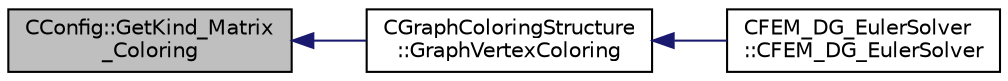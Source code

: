 digraph "CConfig::GetKind_Matrix_Coloring"
{
  edge [fontname="Helvetica",fontsize="10",labelfontname="Helvetica",labelfontsize="10"];
  node [fontname="Helvetica",fontsize="10",shape=record];
  rankdir="LR";
  Node5104 [label="CConfig::GetKind_Matrix\l_Coloring",height=0.2,width=0.4,color="black", fillcolor="grey75", style="filled", fontcolor="black"];
  Node5104 -> Node5105 [dir="back",color="midnightblue",fontsize="10",style="solid",fontname="Helvetica"];
  Node5105 [label="CGraphColoringStructure\l::GraphVertexColoring",height=0.2,width=0.4,color="black", fillcolor="white", style="filled",URL="$class_c_graph_coloring_structure.html#af201979cd95be98ba34369bb30629956",tooltip="Function, which determines the colors for the vertices of the given graph. "];
  Node5105 -> Node5106 [dir="back",color="midnightblue",fontsize="10",style="solid",fontname="Helvetica"];
  Node5106 [label="CFEM_DG_EulerSolver\l::CFEM_DG_EulerSolver",height=0.2,width=0.4,color="black", fillcolor="white", style="filled",URL="$class_c_f_e_m___d_g___euler_solver.html#a677fa998b78bd489a3f8bee0d56623dd"];
}
